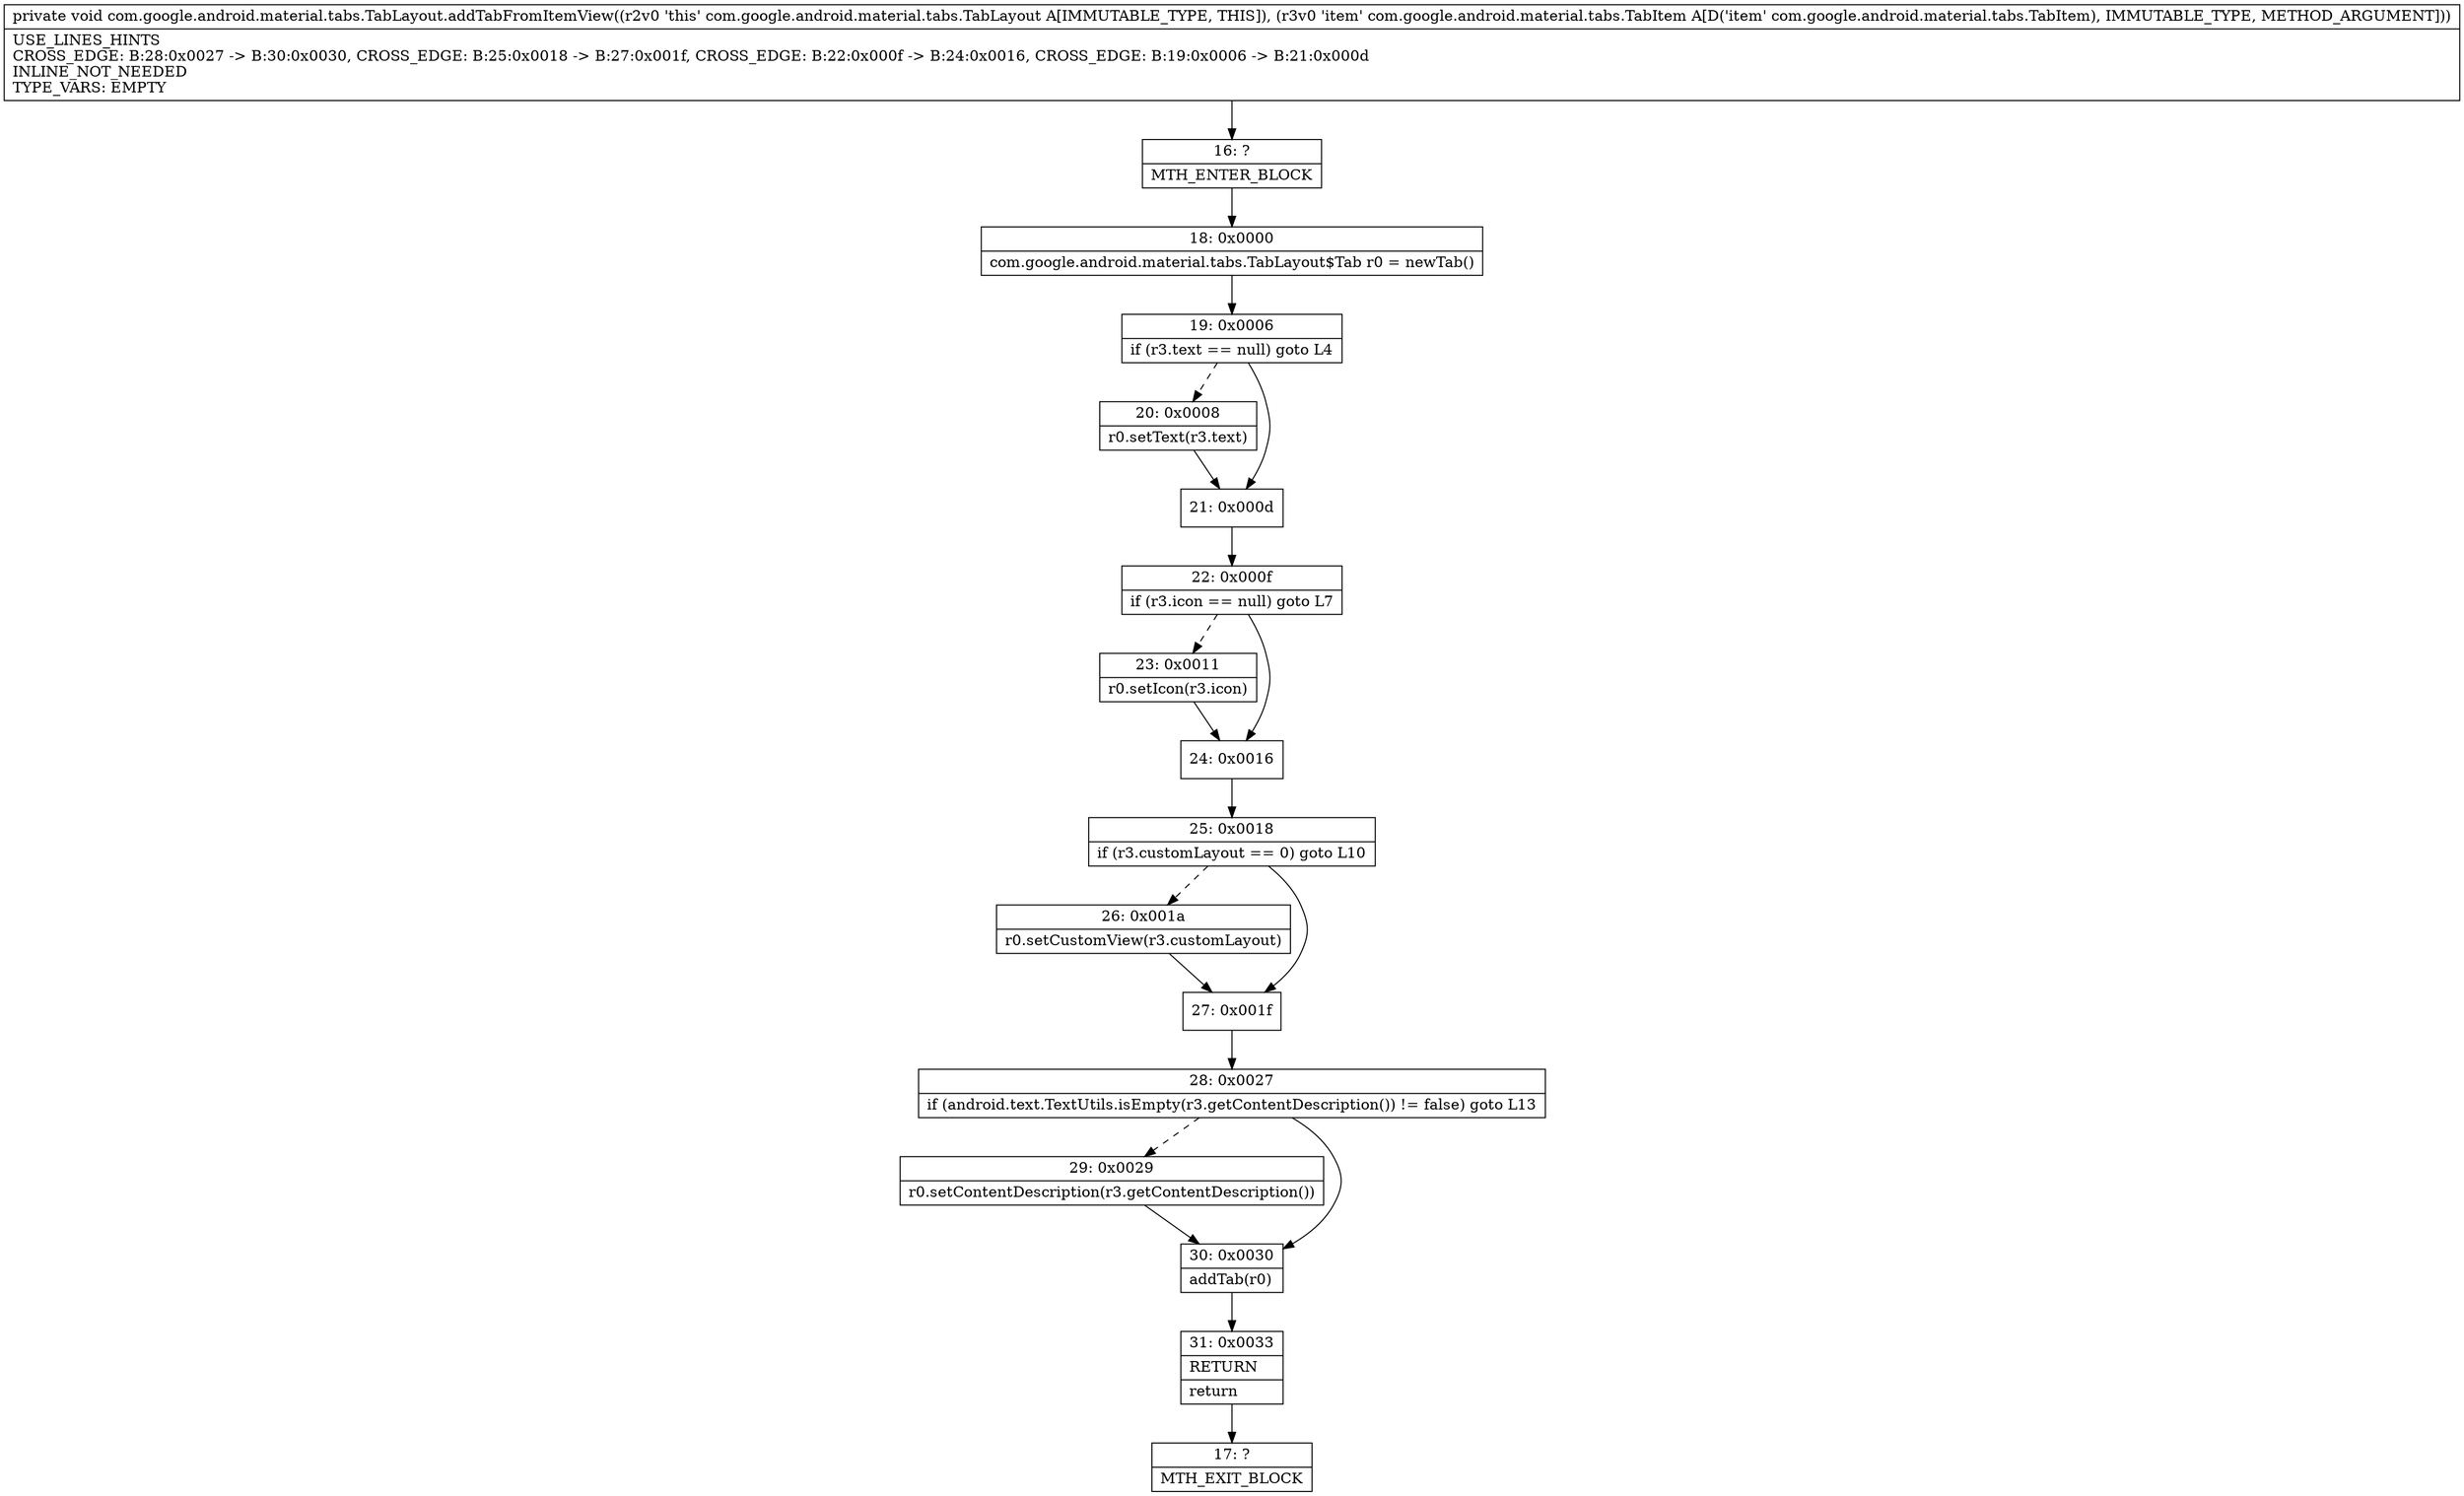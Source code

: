 digraph "CFG forcom.google.android.material.tabs.TabLayout.addTabFromItemView(Lcom\/google\/android\/material\/tabs\/TabItem;)V" {
Node_16 [shape=record,label="{16\:\ ?|MTH_ENTER_BLOCK\l}"];
Node_18 [shape=record,label="{18\:\ 0x0000|com.google.android.material.tabs.TabLayout$Tab r0 = newTab()\l}"];
Node_19 [shape=record,label="{19\:\ 0x0006|if (r3.text == null) goto L4\l}"];
Node_20 [shape=record,label="{20\:\ 0x0008|r0.setText(r3.text)\l}"];
Node_21 [shape=record,label="{21\:\ 0x000d}"];
Node_22 [shape=record,label="{22\:\ 0x000f|if (r3.icon == null) goto L7\l}"];
Node_23 [shape=record,label="{23\:\ 0x0011|r0.setIcon(r3.icon)\l}"];
Node_24 [shape=record,label="{24\:\ 0x0016}"];
Node_25 [shape=record,label="{25\:\ 0x0018|if (r3.customLayout == 0) goto L10\l}"];
Node_26 [shape=record,label="{26\:\ 0x001a|r0.setCustomView(r3.customLayout)\l}"];
Node_27 [shape=record,label="{27\:\ 0x001f}"];
Node_28 [shape=record,label="{28\:\ 0x0027|if (android.text.TextUtils.isEmpty(r3.getContentDescription()) != false) goto L13\l}"];
Node_29 [shape=record,label="{29\:\ 0x0029|r0.setContentDescription(r3.getContentDescription())\l}"];
Node_30 [shape=record,label="{30\:\ 0x0030|addTab(r0)\l}"];
Node_31 [shape=record,label="{31\:\ 0x0033|RETURN\l|return\l}"];
Node_17 [shape=record,label="{17\:\ ?|MTH_EXIT_BLOCK\l}"];
MethodNode[shape=record,label="{private void com.google.android.material.tabs.TabLayout.addTabFromItemView((r2v0 'this' com.google.android.material.tabs.TabLayout A[IMMUTABLE_TYPE, THIS]), (r3v0 'item' com.google.android.material.tabs.TabItem A[D('item' com.google.android.material.tabs.TabItem), IMMUTABLE_TYPE, METHOD_ARGUMENT]))  | USE_LINES_HINTS\lCROSS_EDGE: B:28:0x0027 \-\> B:30:0x0030, CROSS_EDGE: B:25:0x0018 \-\> B:27:0x001f, CROSS_EDGE: B:22:0x000f \-\> B:24:0x0016, CROSS_EDGE: B:19:0x0006 \-\> B:21:0x000d\lINLINE_NOT_NEEDED\lTYPE_VARS: EMPTY\l}"];
MethodNode -> Node_16;Node_16 -> Node_18;
Node_18 -> Node_19;
Node_19 -> Node_20[style=dashed];
Node_19 -> Node_21;
Node_20 -> Node_21;
Node_21 -> Node_22;
Node_22 -> Node_23[style=dashed];
Node_22 -> Node_24;
Node_23 -> Node_24;
Node_24 -> Node_25;
Node_25 -> Node_26[style=dashed];
Node_25 -> Node_27;
Node_26 -> Node_27;
Node_27 -> Node_28;
Node_28 -> Node_29[style=dashed];
Node_28 -> Node_30;
Node_29 -> Node_30;
Node_30 -> Node_31;
Node_31 -> Node_17;
}

